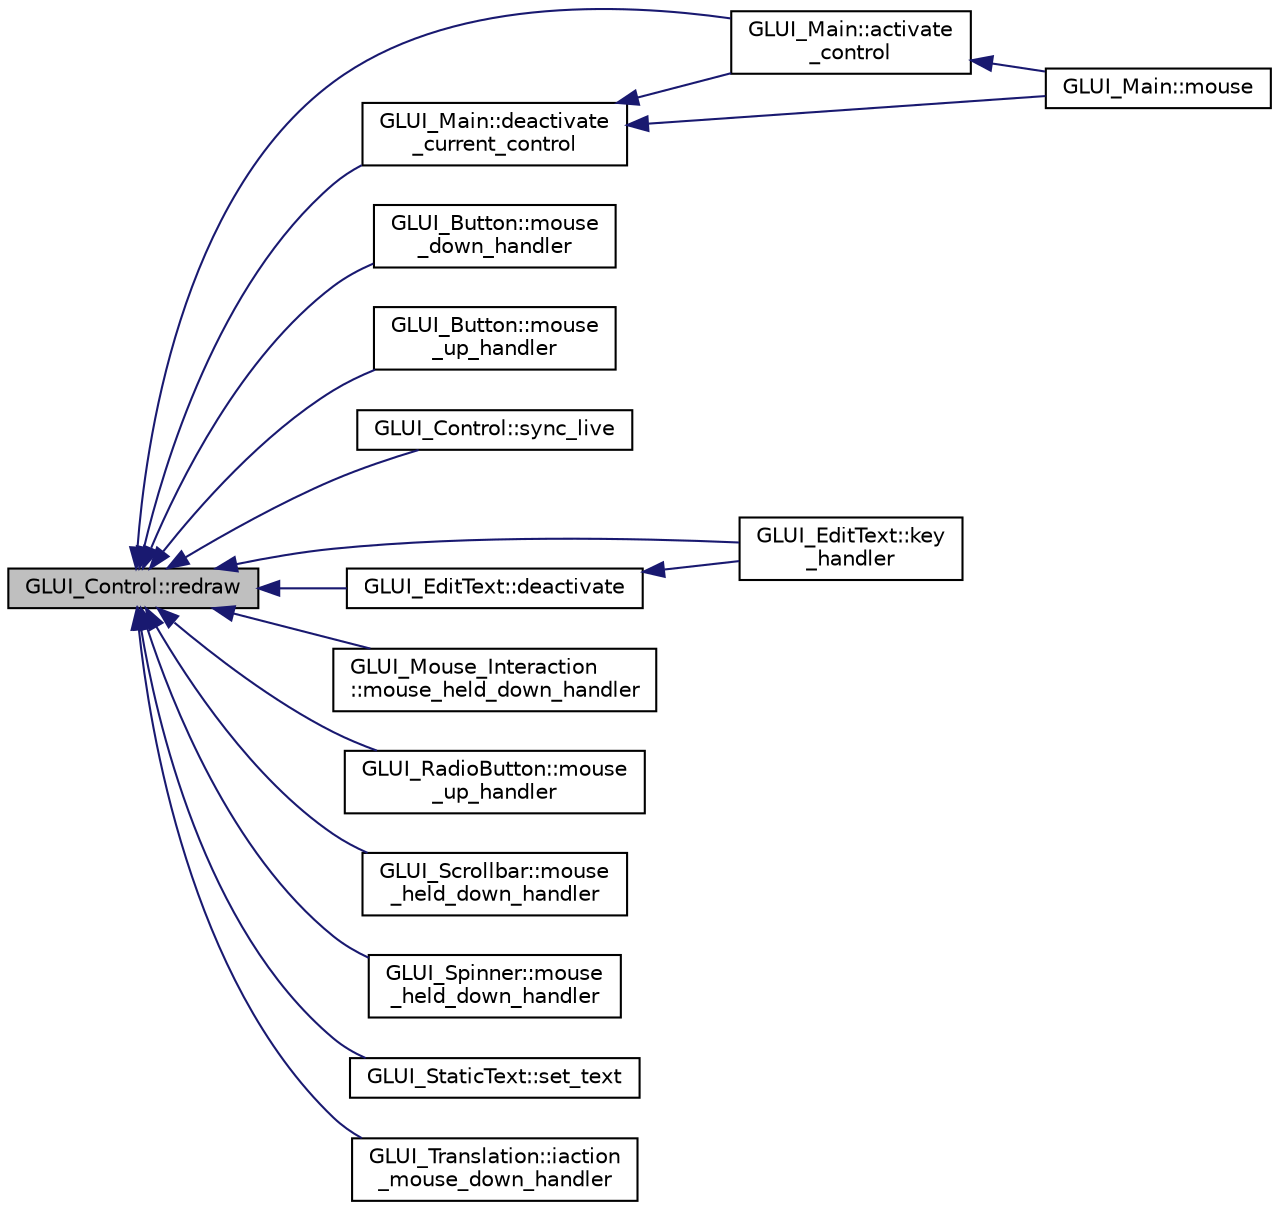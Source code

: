digraph "GLUI_Control::redraw"
{
  edge [fontname="Helvetica",fontsize="10",labelfontname="Helvetica",labelfontsize="10"];
  node [fontname="Helvetica",fontsize="10",shape=record];
  rankdir="LR";
  Node1 [label="GLUI_Control::redraw",height=0.2,width=0.4,color="black", fillcolor="grey75", style="filled", fontcolor="black"];
  Node1 -> Node2 [dir="back",color="midnightblue",fontsize="10",style="solid",fontname="Helvetica"];
  Node2 [label="GLUI_Main::activate\l_control",height=0.2,width=0.4,color="black", fillcolor="white", style="filled",URL="$class_g_l_u_i___main.html#aafe506d2f17957f0ff81b7168d12428a"];
  Node2 -> Node3 [dir="back",color="midnightblue",fontsize="10",style="solid",fontname="Helvetica"];
  Node3 [label="GLUI_Main::mouse",height=0.2,width=0.4,color="black", fillcolor="white", style="filled",URL="$class_g_l_u_i___main.html#a4fb7819317131b79a65eeb414ab4e43b"];
  Node1 -> Node4 [dir="back",color="midnightblue",fontsize="10",style="solid",fontname="Helvetica"];
  Node4 [label="GLUI_Main::deactivate\l_current_control",height=0.2,width=0.4,color="black", fillcolor="white", style="filled",URL="$class_g_l_u_i___main.html#a819a4700253582ef4a49101c25b3a5a3"];
  Node4 -> Node3 [dir="back",color="midnightblue",fontsize="10",style="solid",fontname="Helvetica"];
  Node4 -> Node2 [dir="back",color="midnightblue",fontsize="10",style="solid",fontname="Helvetica"];
  Node1 -> Node5 [dir="back",color="midnightblue",fontsize="10",style="solid",fontname="Helvetica"];
  Node5 [label="GLUI_Button::mouse\l_down_handler",height=0.2,width=0.4,color="black", fillcolor="white", style="filled",URL="$class_g_l_u_i___button.html#ad049e31e22fddf61df229c6fcef80f27"];
  Node1 -> Node6 [dir="back",color="midnightblue",fontsize="10",style="solid",fontname="Helvetica"];
  Node6 [label="GLUI_Button::mouse\l_up_handler",height=0.2,width=0.4,color="black", fillcolor="white", style="filled",URL="$class_g_l_u_i___button.html#a731c78e9ae9fe92fe5e0eba47fc6c0cf"];
  Node1 -> Node7 [dir="back",color="midnightblue",fontsize="10",style="solid",fontname="Helvetica"];
  Node7 [label="GLUI_Control::sync_live",height=0.2,width=0.4,color="black", fillcolor="white", style="filled",URL="$class_g_l_u_i___control.html#a56a06a9b1272eb0a537ea01a6c002cf8"];
  Node1 -> Node8 [dir="back",color="midnightblue",fontsize="10",style="solid",fontname="Helvetica"];
  Node8 [label="GLUI_EditText::key\l_handler",height=0.2,width=0.4,color="black", fillcolor="white", style="filled",URL="$class_g_l_u_i___edit_text.html#a92fcd78877375cb2bba3b5e9f88635b6"];
  Node1 -> Node9 [dir="back",color="midnightblue",fontsize="10",style="solid",fontname="Helvetica"];
  Node9 [label="GLUI_EditText::deactivate",height=0.2,width=0.4,color="black", fillcolor="white", style="filled",URL="$class_g_l_u_i___edit_text.html#a4a83b7bc0b6d60e4fa0dd797b49255ab"];
  Node9 -> Node8 [dir="back",color="midnightblue",fontsize="10",style="solid",fontname="Helvetica"];
  Node1 -> Node10 [dir="back",color="midnightblue",fontsize="10",style="solid",fontname="Helvetica"];
  Node10 [label="GLUI_Mouse_Interaction\l::mouse_held_down_handler",height=0.2,width=0.4,color="black", fillcolor="white", style="filled",URL="$class_g_l_u_i___mouse___interaction.html#a91bf2ba2ff20dab94ef634e38fbfaa84"];
  Node1 -> Node11 [dir="back",color="midnightblue",fontsize="10",style="solid",fontname="Helvetica"];
  Node11 [label="GLUI_RadioButton::mouse\l_up_handler",height=0.2,width=0.4,color="black", fillcolor="white", style="filled",URL="$class_g_l_u_i___radio_button.html#a2d6e08dc0802146227e8cd4f4d5ef571"];
  Node1 -> Node12 [dir="back",color="midnightblue",fontsize="10",style="solid",fontname="Helvetica"];
  Node12 [label="GLUI_Scrollbar::mouse\l_held_down_handler",height=0.2,width=0.4,color="black", fillcolor="white", style="filled",URL="$class_g_l_u_i___scrollbar.html#a7ab8e938ca0cbd466bf1951afc4397f8"];
  Node1 -> Node13 [dir="back",color="midnightblue",fontsize="10",style="solid",fontname="Helvetica"];
  Node13 [label="GLUI_Spinner::mouse\l_held_down_handler",height=0.2,width=0.4,color="black", fillcolor="white", style="filled",URL="$class_g_l_u_i___spinner.html#aae95829438240c9b6a293905356e322c"];
  Node1 -> Node14 [dir="back",color="midnightblue",fontsize="10",style="solid",fontname="Helvetica"];
  Node14 [label="GLUI_StaticText::set_text",height=0.2,width=0.4,color="black", fillcolor="white", style="filled",URL="$class_g_l_u_i___static_text.html#a2105e6f3f6061ccfaca8a24b2f984291"];
  Node1 -> Node15 [dir="back",color="midnightblue",fontsize="10",style="solid",fontname="Helvetica"];
  Node15 [label="GLUI_Translation::iaction\l_mouse_down_handler",height=0.2,width=0.4,color="black", fillcolor="white", style="filled",URL="$class_g_l_u_i___translation.html#a92ca690a16b858d761aa9e12ac44ec13"];
}
